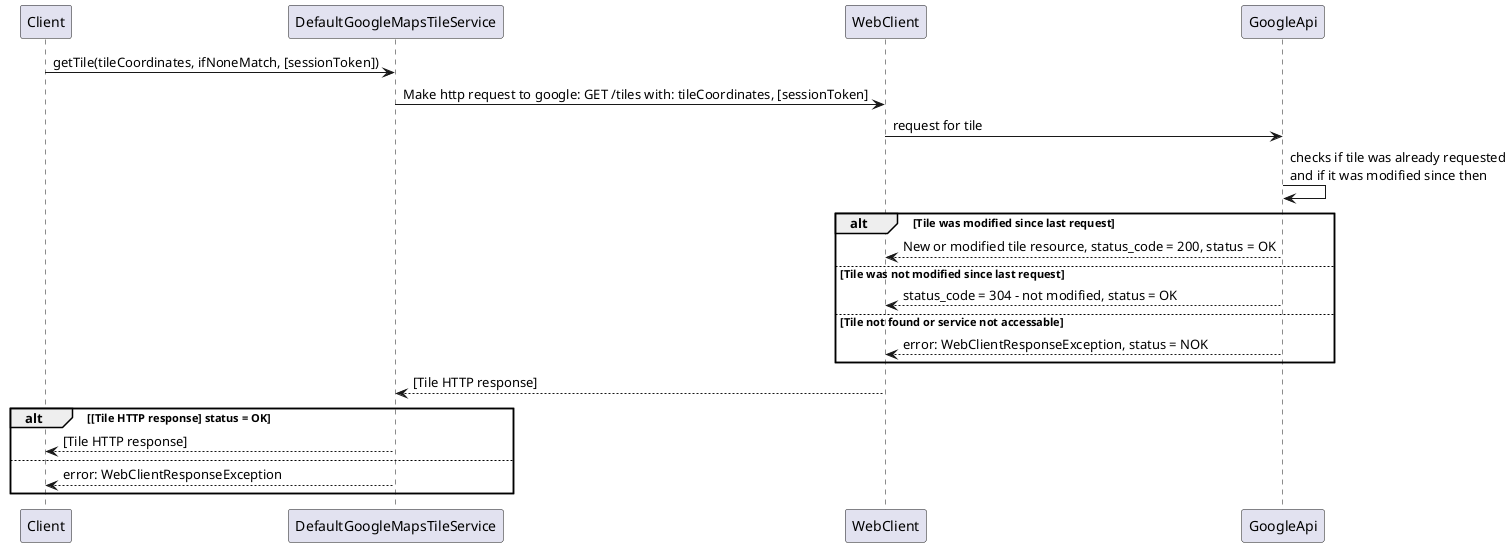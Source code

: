 @startuml
'https://plantuml.com/sequence-diagram

!$sessionToken = "[sessionToken]"
!$tile_http_resp = "[Tile HTTP response]"

Client -> DefaultGoogleMapsTileService: getTile(tileCoordinates, ifNoneMatch, $sessionToken)

DefaultGoogleMapsTileService -> WebClient: Make http request to google: GET /tiles with: tileCoordinates, $sessionToken

WebClient -> GoogleApi: request for tile

GoogleApi -> GoogleApi: checks if tile was already requested\nand if it was modified since then

alt Tile was modified since last request
    GoogleApi --> WebClient: New or modified tile resource, status_code = 200, status = OK
else Tile was not modified since last request
    GoogleApi --> WebClient: status_code = 304 - not modified, status = OK
else Tile not found or service not accessable
    GoogleApi --> WebClient: error: WebClientResponseException, status = NOK
end

WebClient --> DefaultGoogleMapsTileService: $tile_http_resp

alt $tile_http_resp status = OK
    DefaultGoogleMapsTileService --> Client: $tile_http_resp
else
    DefaultGoogleMapsTileService --> Client: error: WebClientResponseException
end

@enduml